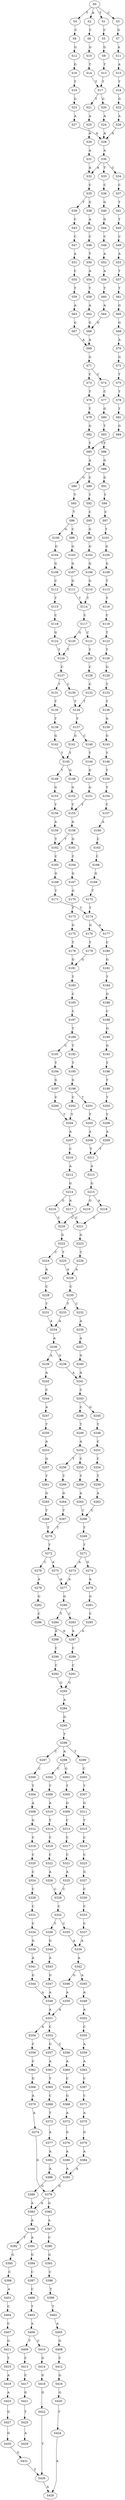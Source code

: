 strict digraph  {
	S0 -> S1 [ label = T ];
	S0 -> S2 [ label = A ];
	S0 -> S3 [ label = C ];
	S0 -> S4 [ label = T ];
	S1 -> S5 [ label = C ];
	S2 -> S6 [ label = C ];
	S3 -> S7 [ label = G ];
	S4 -> S8 [ label = C ];
	S5 -> S9 [ label = G ];
	S6 -> S10 [ label = G ];
	S7 -> S11 [ label = A ];
	S8 -> S12 [ label = G ];
	S9 -> S13 [ label = T ];
	S10 -> S14 [ label = T ];
	S11 -> S15 [ label = A ];
	S12 -> S16 [ label = G ];
	S13 -> S17 [ label = T ];
	S14 -> S17 [ label = T ];
	S15 -> S18 [ label = T ];
	S16 -> S19 [ label = T ];
	S17 -> S20 [ label = G ];
	S17 -> S21 [ label = T ];
	S18 -> S22 [ label = G ];
	S19 -> S23 [ label = G ];
	S20 -> S24 [ label = A ];
	S21 -> S25 [ label = A ];
	S22 -> S26 [ label = A ];
	S23 -> S27 [ label = A ];
	S24 -> S28 [ label = A ];
	S25 -> S29 [ label = A ];
	S26 -> S28 [ label = A ];
	S27 -> S28 [ label = A ];
	S28 -> S30 [ label = A ];
	S29 -> S31 [ label = A ];
	S30 -> S32 [ label = A ];
	S30 -> S33 [ label = T ];
	S30 -> S34 [ label = C ];
	S31 -> S32 [ label = A ];
	S32 -> S35 [ label = C ];
	S33 -> S36 [ label = C ];
	S34 -> S37 [ label = C ];
	S35 -> S38 [ label = G ];
	S35 -> S39 [ label = T ];
	S36 -> S40 [ label = G ];
	S37 -> S41 [ label = T ];
	S38 -> S42 [ label = A ];
	S39 -> S43 [ label = C ];
	S40 -> S44 [ label = G ];
	S41 -> S45 [ label = T ];
	S42 -> S46 [ label = C ];
	S43 -> S47 [ label = C ];
	S44 -> S48 [ label = C ];
	S45 -> S49 [ label = C ];
	S46 -> S50 [ label = T ];
	S47 -> S51 [ label = A ];
	S48 -> S52 [ label = A ];
	S49 -> S53 [ label = A ];
	S50 -> S54 [ label = A ];
	S51 -> S55 [ label = C ];
	S52 -> S56 [ label = A ];
	S53 -> S57 [ label = T ];
	S54 -> S58 [ label = T ];
	S55 -> S59 [ label = T ];
	S56 -> S60 [ label = T ];
	S57 -> S61 [ label = T ];
	S58 -> S62 [ label = A ];
	S59 -> S63 [ label = A ];
	S60 -> S64 [ label = A ];
	S61 -> S65 [ label = G ];
	S62 -> S66 [ label = G ];
	S63 -> S67 [ label = G ];
	S64 -> S66 [ label = G ];
	S65 -> S68 [ label = G ];
	S66 -> S69 [ label = A ];
	S67 -> S69 [ label = A ];
	S68 -> S70 [ label = A ];
	S69 -> S71 [ label = G ];
	S70 -> S72 [ label = G ];
	S71 -> S73 [ label = C ];
	S71 -> S74 [ label = C ];
	S72 -> S75 [ label = T ];
	S73 -> S76 [ label = T ];
	S74 -> S77 [ label = C ];
	S75 -> S78 [ label = T ];
	S76 -> S79 [ label = T ];
	S77 -> S80 [ label = G ];
	S78 -> S81 [ label = T ];
	S79 -> S82 [ label = G ];
	S80 -> S83 [ label = T ];
	S81 -> S84 [ label = G ];
	S82 -> S85 [ label = T ];
	S83 -> S86 [ label = T ];
	S84 -> S85 [ label = T ];
	S85 -> S87 [ label = A ];
	S86 -> S88 [ label = G ];
	S87 -> S89 [ label = C ];
	S87 -> S90 [ label = G ];
	S88 -> S91 [ label = G ];
	S89 -> S92 [ label = T ];
	S90 -> S93 [ label = T ];
	S91 -> S94 [ label = T ];
	S92 -> S95 [ label = C ];
	S93 -> S96 [ label = T ];
	S94 -> S97 [ label = C ];
	S95 -> S98 [ label = G ];
	S96 -> S99 [ label = C ];
	S96 -> S100 [ label = G ];
	S97 -> S101 [ label = T ];
	S98 -> S102 [ label = G ];
	S99 -> S103 [ label = G ];
	S100 -> S104 [ label = G ];
	S101 -> S105 [ label = G ];
	S102 -> S106 [ label = G ];
	S103 -> S107 [ label = G ];
	S104 -> S108 [ label = G ];
	S105 -> S109 [ label = G ];
	S106 -> S110 [ label = G ];
	S107 -> S111 [ label = G ];
	S108 -> S112 [ label = C ];
	S109 -> S113 [ label = T ];
	S110 -> S114 [ label = T ];
	S111 -> S114 [ label = T ];
	S112 -> S115 [ label = T ];
	S113 -> S116 [ label = T ];
	S114 -> S117 [ label = C ];
	S115 -> S118 [ label = C ];
	S116 -> S119 [ label = C ];
	S117 -> S120 [ label = G ];
	S117 -> S121 [ label = C ];
	S118 -> S122 [ label = G ];
	S119 -> S123 [ label = T ];
	S120 -> S124 [ label = T ];
	S121 -> S125 [ label = T ];
	S122 -> S124 [ label = T ];
	S123 -> S126 [ label = T ];
	S124 -> S127 [ label = C ];
	S125 -> S128 [ label = C ];
	S126 -> S129 [ label = G ];
	S127 -> S130 [ label = C ];
	S127 -> S131 [ label = T ];
	S128 -> S132 [ label = C ];
	S129 -> S133 [ label = T ];
	S130 -> S134 [ label = T ];
	S131 -> S135 [ label = T ];
	S132 -> S134 [ label = T ];
	S133 -> S136 [ label = T ];
	S134 -> S137 [ label = T ];
	S135 -> S138 [ label = T ];
	S136 -> S139 [ label = A ];
	S137 -> S140 [ label = C ];
	S137 -> S141 [ label = G ];
	S138 -> S142 [ label = G ];
	S139 -> S143 [ label = G ];
	S140 -> S144 [ label = T ];
	S141 -> S145 [ label = T ];
	S142 -> S145 [ label = T ];
	S143 -> S146 [ label = T ];
	S144 -> S147 [ label = G ];
	S145 -> S148 [ label = G ];
	S145 -> S149 [ label = T ];
	S146 -> S150 [ label = T ];
	S147 -> S151 [ label = G ];
	S148 -> S152 [ label = G ];
	S149 -> S153 [ label = G ];
	S150 -> S154 [ label = T ];
	S151 -> S155 [ label = T ];
	S152 -> S155 [ label = T ];
	S153 -> S156 [ label = T ];
	S154 -> S157 [ label = T ];
	S155 -> S158 [ label = A ];
	S156 -> S159 [ label = A ];
	S157 -> S160 [ label = A ];
	S158 -> S161 [ label = G ];
	S158 -> S162 [ label = T ];
	S159 -> S162 [ label = T ];
	S160 -> S163 [ label = C ];
	S161 -> S164 [ label = C ];
	S162 -> S165 [ label = C ];
	S163 -> S166 [ label = C ];
	S164 -> S167 [ label = G ];
	S165 -> S168 [ label = G ];
	S166 -> S169 [ label = G ];
	S167 -> S170 [ label = G ];
	S168 -> S171 [ label = T ];
	S169 -> S172 [ label = T ];
	S170 -> S173 [ label = T ];
	S171 -> S174 [ label = T ];
	S172 -> S174 [ label = T ];
	S173 -> S175 [ label = G ];
	S174 -> S176 [ label = G ];
	S174 -> S177 [ label = A ];
	S175 -> S178 [ label = T ];
	S176 -> S179 [ label = T ];
	S177 -> S180 [ label = C ];
	S178 -> S181 [ label = G ];
	S179 -> S181 [ label = G ];
	S180 -> S182 [ label = G ];
	S181 -> S183 [ label = T ];
	S182 -> S184 [ label = T ];
	S183 -> S185 [ label = C ];
	S184 -> S186 [ label = G ];
	S185 -> S187 [ label = C ];
	S186 -> S188 [ label = C ];
	S187 -> S189 [ label = T ];
	S188 -> S190 [ label = G ];
	S189 -> S191 [ label = C ];
	S189 -> S192 [ label = T ];
	S190 -> S193 [ label = G ];
	S191 -> S194 [ label = T ];
	S192 -> S195 [ label = T ];
	S193 -> S196 [ label = T ];
	S194 -> S197 [ label = G ];
	S195 -> S198 [ label = G ];
	S196 -> S199 [ label = T ];
	S197 -> S200 [ label = C ];
	S198 -> S201 [ label = T ];
	S198 -> S202 [ label = C ];
	S199 -> S203 [ label = T ];
	S200 -> S204 [ label = T ];
	S201 -> S205 [ label = T ];
	S202 -> S204 [ label = T ];
	S203 -> S206 [ label = T ];
	S204 -> S207 [ label = A ];
	S205 -> S208 [ label = A ];
	S206 -> S209 [ label = A ];
	S207 -> S210 [ label = C ];
	S208 -> S211 [ label = T ];
	S209 -> S211 [ label = T ];
	S210 -> S212 [ label = A ];
	S211 -> S213 [ label = A ];
	S212 -> S214 [ label = G ];
	S213 -> S215 [ label = G ];
	S214 -> S216 [ label = G ];
	S214 -> S217 [ label = A ];
	S215 -> S218 [ label = A ];
	S215 -> S219 [ label = G ];
	S216 -> S220 [ label = C ];
	S217 -> S221 [ label = C ];
	S218 -> S221 [ label = C ];
	S219 -> S220 [ label = C ];
	S220 -> S222 [ label = G ];
	S221 -> S223 [ label = G ];
	S222 -> S224 [ label = C ];
	S222 -> S225 [ label = T ];
	S223 -> S226 [ label = T ];
	S224 -> S227 [ label = A ];
	S225 -> S228 [ label = A ];
	S226 -> S228 [ label = A ];
	S227 -> S229 [ label = C ];
	S228 -> S230 [ label = C ];
	S229 -> S231 [ label = T ];
	S230 -> S232 [ label = C ];
	S230 -> S233 [ label = T ];
	S231 -> S234 [ label = A ];
	S232 -> S235 [ label = A ];
	S233 -> S234 [ label = A ];
	S234 -> S236 [ label = A ];
	S235 -> S237 [ label = A ];
	S236 -> S238 [ label = G ];
	S236 -> S239 [ label = A ];
	S237 -> S240 [ label = G ];
	S238 -> S241 [ label = A ];
	S239 -> S242 [ label = A ];
	S240 -> S241 [ label = A ];
	S241 -> S243 [ label = C ];
	S242 -> S244 [ label = C ];
	S243 -> S245 [ label = G ];
	S243 -> S246 [ label = C ];
	S244 -> S247 [ label = A ];
	S245 -> S248 [ label = T ];
	S246 -> S249 [ label = T ];
	S247 -> S250 [ label = T ];
	S248 -> S251 [ label = C ];
	S249 -> S252 [ label = A ];
	S250 -> S253 [ label = A ];
	S251 -> S254 [ label = C ];
	S252 -> S255 [ label = C ];
	S252 -> S256 [ label = T ];
	S253 -> S257 [ label = G ];
	S254 -> S258 [ label = T ];
	S255 -> S259 [ label = T ];
	S256 -> S260 [ label = T ];
	S257 -> S261 [ label = T ];
	S258 -> S262 [ label = A ];
	S259 -> S263 [ label = A ];
	S260 -> S264 [ label = G ];
	S261 -> S265 [ label = G ];
	S262 -> S266 [ label = C ];
	S263 -> S266 [ label = C ];
	S264 -> S267 [ label = T ];
	S265 -> S268 [ label = T ];
	S266 -> S269 [ label = T ];
	S267 -> S270 [ label = T ];
	S268 -> S270 [ label = T ];
	S269 -> S271 [ label = T ];
	S270 -> S272 [ label = T ];
	S271 -> S273 [ label = A ];
	S271 -> S274 [ label = G ];
	S272 -> S275 [ label = A ];
	S272 -> S276 [ label = C ];
	S273 -> S277 [ label = A ];
	S274 -> S278 [ label = A ];
	S275 -> S277 [ label = A ];
	S276 -> S279 [ label = A ];
	S277 -> S280 [ label = G ];
	S278 -> S281 [ label = G ];
	S279 -> S282 [ label = G ];
	S280 -> S283 [ label = C ];
	S280 -> S284 [ label = T ];
	S281 -> S285 [ label = C ];
	S282 -> S286 [ label = C ];
	S283 -> S287 [ label = A ];
	S284 -> S288 [ label = A ];
	S285 -> S287 [ label = A ];
	S286 -> S287 [ label = A ];
	S287 -> S289 [ label = C ];
	S288 -> S290 [ label = C ];
	S289 -> S291 [ label = C ];
	S290 -> S292 [ label = C ];
	S291 -> S293 [ label = G ];
	S292 -> S293 [ label = G ];
	S293 -> S294 [ label = A ];
	S294 -> S295 [ label = G ];
	S295 -> S296 [ label = T ];
	S296 -> S297 [ label = C ];
	S296 -> S298 [ label = A ];
	S296 -> S299 [ label = T ];
	S297 -> S300 [ label = C ];
	S298 -> S301 [ label = G ];
	S298 -> S302 [ label = C ];
	S299 -> S303 [ label = C ];
	S300 -> S304 [ label = T ];
	S301 -> S305 [ label = T ];
	S302 -> S306 [ label = T ];
	S303 -> S307 [ label = T ];
	S304 -> S308 [ label = A ];
	S305 -> S309 [ label = G ];
	S306 -> S310 [ label = A ];
	S307 -> S311 [ label = G ];
	S308 -> S312 [ label = G ];
	S309 -> S313 [ label = C ];
	S310 -> S314 [ label = T ];
	S311 -> S315 [ label = T ];
	S312 -> S316 [ label = C ];
	S313 -> S317 [ label = C ];
	S314 -> S318 [ label = C ];
	S315 -> S319 [ label = C ];
	S316 -> S320 [ label = C ];
	S317 -> S321 [ label = C ];
	S318 -> S322 [ label = C ];
	S319 -> S323 [ label = C ];
	S320 -> S324 [ label = C ];
	S321 -> S325 [ label = A ];
	S322 -> S326 [ label = A ];
	S323 -> S327 [ label = G ];
	S324 -> S328 [ label = C ];
	S325 -> S329 [ label = C ];
	S326 -> S329 [ label = C ];
	S327 -> S330 [ label = C ];
	S328 -> S331 [ label = C ];
	S329 -> S332 [ label = C ];
	S330 -> S333 [ label = C ];
	S331 -> S334 [ label = C ];
	S332 -> S335 [ label = C ];
	S332 -> S336 [ label = T ];
	S333 -> S337 [ label = C ];
	S334 -> S338 [ label = G ];
	S335 -> S339 [ label = A ];
	S336 -> S340 [ label = G ];
	S337 -> S339 [ label = A ];
	S338 -> S341 [ label = A ];
	S339 -> S342 [ label = A ];
	S340 -> S343 [ label = A ];
	S341 -> S344 [ label = G ];
	S342 -> S345 [ label = A ];
	S342 -> S346 [ label = G ];
	S343 -> S347 [ label = G ];
	S344 -> S348 [ label = A ];
	S345 -> S349 [ label = A ];
	S346 -> S350 [ label = A ];
	S347 -> S348 [ label = A ];
	S348 -> S351 [ label = A ];
	S349 -> S352 [ label = A ];
	S350 -> S351 [ label = A ];
	S351 -> S353 [ label = C ];
	S351 -> S354 [ label = A ];
	S352 -> S355 [ label = C ];
	S353 -> S356 [ label = C ];
	S353 -> S357 [ label = G ];
	S354 -> S358 [ label = C ];
	S355 -> S359 [ label = A ];
	S356 -> S360 [ label = A ];
	S357 -> S361 [ label = A ];
	S358 -> S362 [ label = C ];
	S359 -> S363 [ label = A ];
	S360 -> S364 [ label = C ];
	S361 -> S365 [ label = T ];
	S362 -> S366 [ label = G ];
	S363 -> S367 [ label = C ];
	S364 -> S368 [ label = G ];
	S365 -> S369 [ label = C ];
	S366 -> S370 [ label = A ];
	S367 -> S371 [ label = C ];
	S368 -> S372 [ label = A ];
	S369 -> S373 [ label = T ];
	S370 -> S374 [ label = A ];
	S371 -> S375 [ label = A ];
	S372 -> S376 [ label = G ];
	S373 -> S377 [ label = A ];
	S374 -> S378 [ label = G ];
	S375 -> S379 [ label = G ];
	S376 -> S380 [ label = A ];
	S377 -> S381 [ label = A ];
	S378 -> S382 [ label = G ];
	S378 -> S383 [ label = A ];
	S379 -> S384 [ label = A ];
	S380 -> S385 [ label = A ];
	S381 -> S386 [ label = A ];
	S382 -> S387 [ label = A ];
	S383 -> S388 [ label = A ];
	S384 -> S385 [ label = A ];
	S385 -> S378 [ label = G ];
	S386 -> S389 [ label = G ];
	S387 -> S390 [ label = C ];
	S388 -> S391 [ label = A ];
	S388 -> S392 [ label = T ];
	S389 -> S383 [ label = A ];
	S390 -> S393 [ label = G ];
	S391 -> S394 [ label = G ];
	S392 -> S395 [ label = G ];
	S393 -> S396 [ label = C ];
	S394 -> S397 [ label = C ];
	S395 -> S398 [ label = C ];
	S396 -> S399 [ label = T ];
	S397 -> S400 [ label = C ];
	S398 -> S401 [ label = A ];
	S399 -> S402 [ label = T ];
	S400 -> S403 [ label = T ];
	S401 -> S404 [ label = C ];
	S402 -> S405 [ label = A ];
	S403 -> S406 [ label = A ];
	S404 -> S407 [ label = C ];
	S405 -> S408 [ label = G ];
	S406 -> S409 [ label = T ];
	S406 -> S410 [ label = C ];
	S407 -> S411 [ label = G ];
	S408 -> S412 [ label = C ];
	S409 -> S413 [ label = C ];
	S410 -> S414 [ label = G ];
	S411 -> S415 [ label = T ];
	S412 -> S416 [ label = G ];
	S413 -> S417 [ label = C ];
	S414 -> S418 [ label = G ];
	S415 -> S419 [ label = A ];
	S416 -> S420 [ label = G ];
	S417 -> S421 [ label = G ];
	S418 -> S422 [ label = G ];
	S419 -> S423 [ label = A ];
	S420 -> S424 [ label = T ];
	S421 -> S425 [ label = T ];
	S422 -> S426 [ label = T ];
	S423 -> S427 [ label = G ];
	S424 -> S428 [ label = A ];
	S425 -> S429 [ label = A ];
	S426 -> S428 [ label = A ];
	S427 -> S430 [ label = G ];
	S430 -> S431 [ label = G ];
	S431 -> S426 [ label = T ];
}
